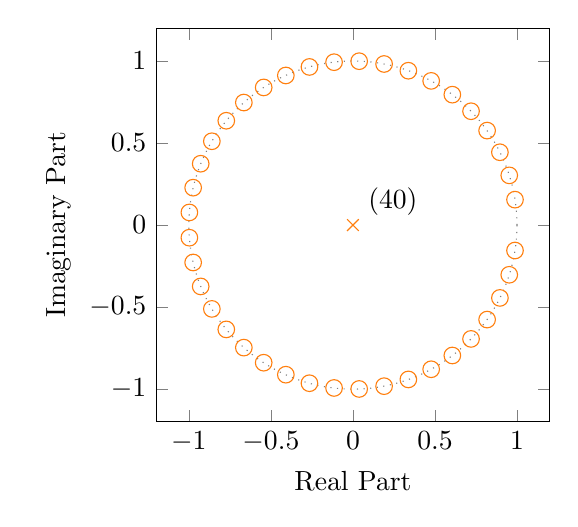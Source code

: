 
\definecolor{color1}{rgb}{1,0.498,0.055}

\begin{tikzpicture}

\begin{axis}[%
height=5cm,
width=5cm,
scale only axis,
xmin=-1.2,
xmax=1.2,
xlabel={Real Part},
ymin=-1.2,
ymax=1.2,
ylabel={Imaginary Part},
axis background/.style={fill=white},
title style={font=\bfseries},
]
\addplot [color=color1, only marks, mark size=3, mark=o, mark options={solid, color1}, forget plot]
  table[row sep=crcr]{%
0.988	0.155\\
0.988	-0.155\\
0.953	0.303\\
0.953	-0.303\\
0.896	0.444\\
0.896	-0.444\\
0.818	0.576\\
0.818	-0.576\\
0.72	0.694\\
0.72	-0.694\\
0.606	0.795\\
0.606	-0.795\\
0.477	0.879\\
0.477	-0.879\\
0.338	0.941\\
0.338	-0.941\\
0.19	0.982\\
0.19	-0.982\\
0.038	0.999\\
0.038	-0.999\\
-0.997	0.077\\
-0.997	-0.077\\
-0.974	0.228\\
-0.974	-0.228\\
-0.928	0.374\\
-0.928	-0.374\\
-0.86	0.511\\
-0.86	-0.511\\
-0.772	0.636\\
-0.772	-0.636\\
-0.665	0.747\\
-0.665	-0.747\\
-0.544	0.839\\
-0.544	-0.839\\
-0.115	0.993\\
-0.115	-0.993\\
-0.409	0.912\\
-0.409	-0.912\\
-0.265	0.964\\
-0.265	-0.964\\
};
\addplot [color=color1, only marks, mark size=3, mark=x, mark options={solid, color1}, forget plot]
  table[row sep=crcr]{%
0	0\\
};
\draw[color=gray, dotted] (axis cs:0,0) circle[radius=1];
\node[above right, align=left]
at (axis cs:0.034,0) {(40)};
\end{axis}
\end{tikzpicture}
